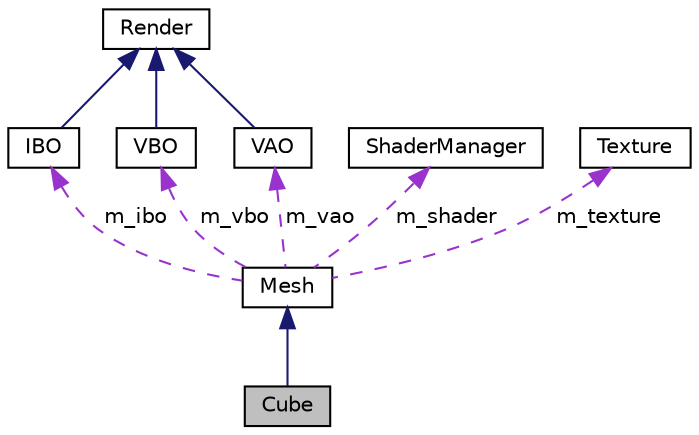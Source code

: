 digraph "Cube"
{
  edge [fontname="Helvetica",fontsize="10",labelfontname="Helvetica",labelfontsize="10"];
  node [fontname="Helvetica",fontsize="10",shape=record];
  Node2 [label="Cube",height=0.2,width=0.4,color="black", fillcolor="grey75", style="filled", fontcolor="black"];
  Node3 -> Node2 [dir="back",color="midnightblue",fontsize="10",style="solid",fontname="Helvetica"];
  Node3 [label="Mesh",height=0.2,width=0.4,color="black", fillcolor="white", style="filled",URL="$class_mesh.html",tooltip="mesh management (mesh = objects that can be rendered) "];
  Node4 -> Node3 [dir="back",color="darkorchid3",fontsize="10",style="dashed",label=" m_ibo" ,fontname="Helvetica"];
  Node4 [label="IBO",height=0.2,width=0.4,color="black", fillcolor="white", style="filled",URL="$class_i_b_o.html",tooltip="class defining a IBO and associated actions "];
  Node5 -> Node4 [dir="back",color="midnightblue",fontsize="10",style="solid",fontname="Helvetica"];
  Node5 [label="Render",height=0.2,width=0.4,color="black", fillcolor="white", style="filled",URL="$class_render.html",tooltip="Mother class of rendering management. "];
  Node6 -> Node3 [dir="back",color="darkorchid3",fontsize="10",style="dashed",label=" m_shader" ,fontname="Helvetica"];
  Node6 [label="ShaderManager",height=0.2,width=0.4,color="black", fillcolor="white", style="filled",URL="$class_shader_manager.html",tooltip="manage the shaders program and their uniform variables "];
  Node7 -> Node3 [dir="back",color="darkorchid3",fontsize="10",style="dashed",label=" m_texture" ,fontname="Helvetica"];
  Node7 [label="Texture",height=0.2,width=0.4,color="black", fillcolor="white", style="filled",URL="$class_texture.html",tooltip="texture management class "];
  Node8 -> Node3 [dir="back",color="darkorchid3",fontsize="10",style="dashed",label=" m_vbo" ,fontname="Helvetica"];
  Node8 [label="VBO",height=0.2,width=0.4,color="black", fillcolor="white", style="filled",URL="$class_v_b_o.html",tooltip="class defining a VBO and associated actions "];
  Node5 -> Node8 [dir="back",color="midnightblue",fontsize="10",style="solid",fontname="Helvetica"];
  Node9 -> Node3 [dir="back",color="darkorchid3",fontsize="10",style="dashed",label=" m_vao" ,fontname="Helvetica"];
  Node9 [label="VAO",height=0.2,width=0.4,color="black", fillcolor="white", style="filled",URL="$class_v_a_o.html",tooltip="class defining a VAO and associated actions "];
  Node5 -> Node9 [dir="back",color="midnightblue",fontsize="10",style="solid",fontname="Helvetica"];
}
